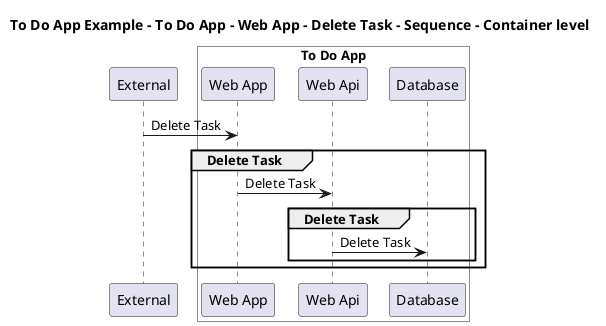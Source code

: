 @startuml

title To Do App Example - To Do App - Web App - Delete Task - Sequence - Container level

participant "External" as C4InterFlow.SoftwareSystems.ExternalSystem

box "To Do App" #White
    participant "Web App" as ToDoAppExample.SoftwareSystems.ToDoApp.Containers.WebApp
    participant "Web Api" as ToDoAppExample.SoftwareSystems.ToDoApp.Containers.WebApi
    participant "Database" as ToDoAppExample.SoftwareSystems.ToDoApp.Containers.Database
end box


C4InterFlow.SoftwareSystems.ExternalSystem -> ToDoAppExample.SoftwareSystems.ToDoApp.Containers.WebApp : Delete Task
group Delete Task
ToDoAppExample.SoftwareSystems.ToDoApp.Containers.WebApp -> ToDoAppExample.SoftwareSystems.ToDoApp.Containers.WebApi : Delete Task
group Delete Task
ToDoAppExample.SoftwareSystems.ToDoApp.Containers.WebApi -> ToDoAppExample.SoftwareSystems.ToDoApp.Containers.Database : Delete Task
end
end


@enduml
